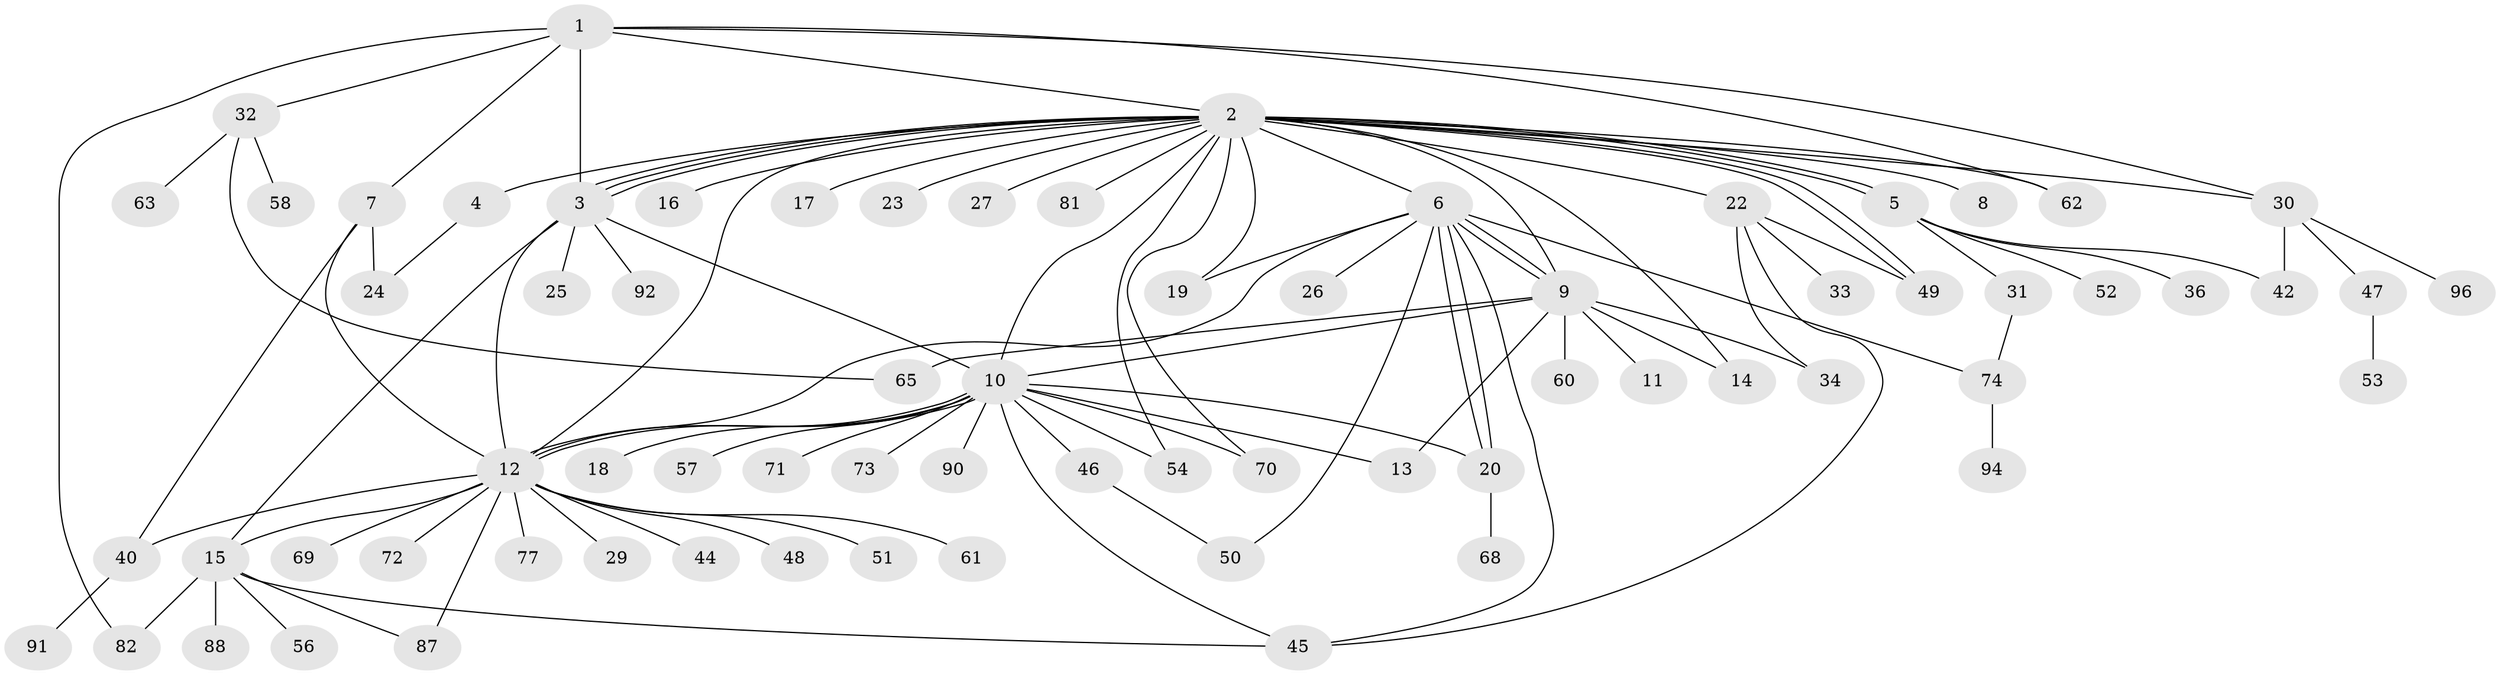 // Generated by graph-tools (version 1.1) at 2025/23/03/03/25 07:23:49]
// undirected, 71 vertices, 107 edges
graph export_dot {
graph [start="1"]
  node [color=gray90,style=filled];
  1 [super="+95"];
  2 [super="+21"];
  3 [super="+55"];
  4;
  5 [super="+35"];
  6 [super="+64"];
  7 [super="+79"];
  8;
  9 [super="+41"];
  10 [super="+89"];
  11;
  12 [super="+37"];
  13 [super="+80"];
  14 [super="+86"];
  15 [super="+39"];
  16 [super="+59"];
  17;
  18;
  19;
  20 [super="+28"];
  22 [super="+85"];
  23;
  24 [super="+38"];
  25;
  26;
  27;
  29;
  30 [super="+75"];
  31;
  32 [super="+84"];
  33;
  34;
  36;
  40 [super="+43"];
  42;
  44;
  45 [super="+66"];
  46;
  47;
  48;
  49 [super="+93"];
  50 [super="+78"];
  51;
  52;
  53;
  54;
  56;
  57;
  58;
  60;
  61 [super="+76"];
  62 [super="+67"];
  63;
  65;
  68;
  69;
  70 [super="+83"];
  71;
  72;
  73;
  74;
  77;
  81;
  82;
  87;
  88;
  90;
  91;
  92;
  94;
  96;
  1 -- 2;
  1 -- 3 [weight=2];
  1 -- 7;
  1 -- 30;
  1 -- 32;
  1 -- 82;
  1 -- 62;
  2 -- 3;
  2 -- 3;
  2 -- 3;
  2 -- 4;
  2 -- 5;
  2 -- 5;
  2 -- 6;
  2 -- 8;
  2 -- 9;
  2 -- 10;
  2 -- 12;
  2 -- 14 [weight=2];
  2 -- 16;
  2 -- 17;
  2 -- 19;
  2 -- 22;
  2 -- 23;
  2 -- 27;
  2 -- 30;
  2 -- 49;
  2 -- 49;
  2 -- 54;
  2 -- 62;
  2 -- 70;
  2 -- 81;
  3 -- 15;
  3 -- 25;
  3 -- 92;
  3 -- 10;
  3 -- 12;
  4 -- 24;
  5 -- 31;
  5 -- 36;
  5 -- 42;
  5 -- 52;
  6 -- 9;
  6 -- 9;
  6 -- 19;
  6 -- 20;
  6 -- 20;
  6 -- 26;
  6 -- 50;
  6 -- 74;
  6 -- 12;
  6 -- 45;
  7 -- 24;
  7 -- 40;
  7 -- 12;
  9 -- 11;
  9 -- 34;
  9 -- 60;
  9 -- 65;
  9 -- 13;
  9 -- 10;
  9 -- 14;
  10 -- 12;
  10 -- 12;
  10 -- 13;
  10 -- 18;
  10 -- 20;
  10 -- 46;
  10 -- 54;
  10 -- 57;
  10 -- 71;
  10 -- 73;
  10 -- 90;
  10 -- 45;
  10 -- 70;
  12 -- 29;
  12 -- 44;
  12 -- 48;
  12 -- 51;
  12 -- 61;
  12 -- 72;
  12 -- 77;
  12 -- 69;
  12 -- 40;
  12 -- 15;
  12 -- 87;
  15 -- 82;
  15 -- 87;
  15 -- 56;
  15 -- 88;
  15 -- 45;
  20 -- 68;
  22 -- 33;
  22 -- 34;
  22 -- 49;
  22 -- 45;
  30 -- 42;
  30 -- 47;
  30 -- 96;
  31 -- 74;
  32 -- 58;
  32 -- 63;
  32 -- 65;
  40 -- 91;
  46 -- 50;
  47 -- 53;
  74 -- 94;
}
